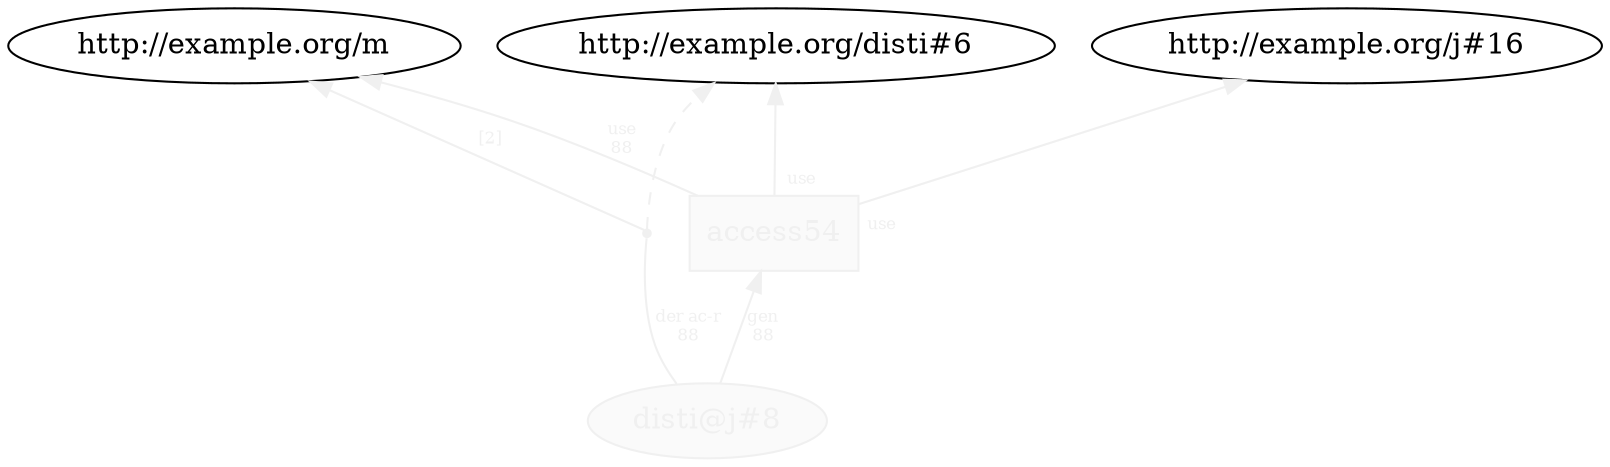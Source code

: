 digraph "PROV" { size="16,12"; rankdir="BT";
"http://example.org/disti@j#8" [fillcolor="#FAFAFA",color="#F0F0F0",style="filled",fontcolor="#F0F0F0",label="disti@j#8",URL="http://example.org/disti@j#8"]
"http://example.org/access54" [fillcolor="#FAFAFA",color="#F0F0F0",shape="polygon",sides="4",style="filled",fontcolor="#F0F0F0",label="access54",URL="http://example.org/access54"]
"bn0" [shape="point",label="",fontcolor="#F0F0F0",color="#F0F0F0"]
"http://example.org/disti@j#8" -> "bn0" [fontsize="8",distance="1.5",angle="60.0",rotation="20",label="der ac-r
88",arrowhead="none",fontcolor="#F0F0F0",color="#F0F0F0"]
"bn0" -> "http://example.org/disti#6" [style="dashed",fontcolor="#F0F0F0",color="#F0F0F0"]
"bn0" -> "http://example.org/m" [fontsize="8",distance="1.5",angle="60.0",rotation="20",label="[2]",fontcolor="#F0F0F0",color="#F0F0F0"]
"http://example.org/access54" -> "http://example.org/disti#6" [labelfontsize="8",labeldistance="1.5",labelangle="60.0",rotation="20",taillabel="use",fontcolor="#F0F0F0",color="#F0F0F0"]
"http://example.org/access54" -> "http://example.org/j#16" [labelfontsize="8",labeldistance="1.5",labelangle="60.0",rotation="20",taillabel="use",fontcolor="#F0F0F0",color="#F0F0F0"]
"http://example.org/access54" -> "http://example.org/m" [fontsize="8",distance="1.5",angle="60.0",rotation="20",label="use
88",fontcolor="#F0F0F0",color="#F0F0F0"]
"http://example.org/disti@j#8" -> "http://example.org/access54" [fontsize="8",distance="1.5",angle="60.0",rotation="20",label="gen
88",fontcolor="#F0F0F0",color="#F0F0F0"]
}